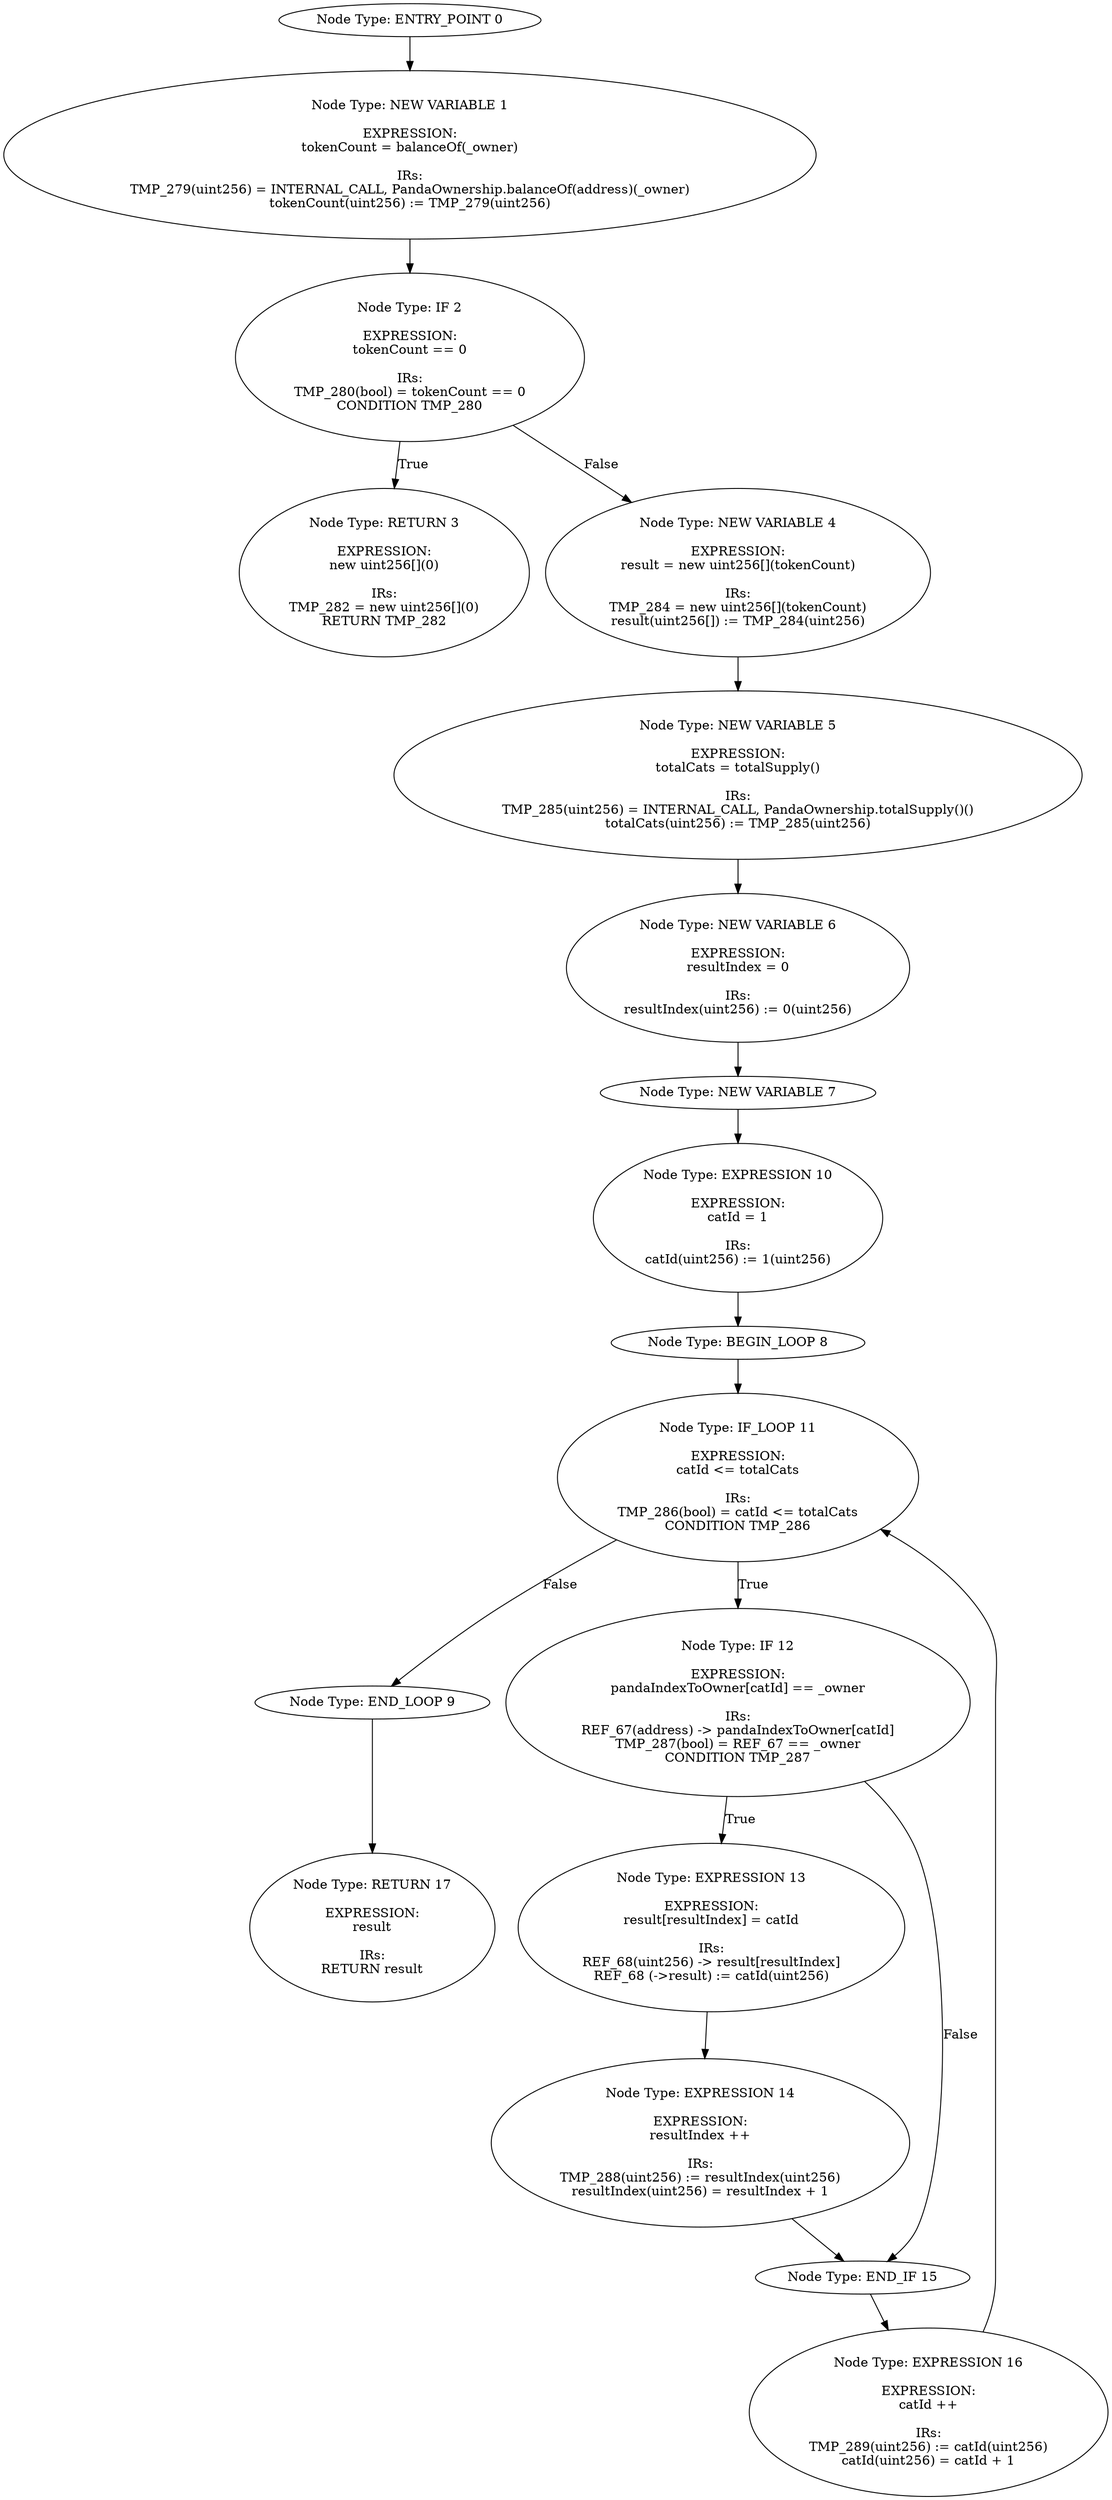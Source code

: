 digraph{
0[label="Node Type: ENTRY_POINT 0
"];
0->1;
1[label="Node Type: NEW VARIABLE 1

EXPRESSION:
tokenCount = balanceOf(_owner)

IRs:
TMP_279(uint256) = INTERNAL_CALL, PandaOwnership.balanceOf(address)(_owner)
tokenCount(uint256) := TMP_279(uint256)"];
1->2;
2[label="Node Type: IF 2

EXPRESSION:
tokenCount == 0

IRs:
TMP_280(bool) = tokenCount == 0
CONDITION TMP_280"];
2->3[label="True"];
2->4[label="False"];
3[label="Node Type: RETURN 3

EXPRESSION:
new uint256[](0)

IRs:
TMP_282 = new uint256[](0)
RETURN TMP_282"];
4[label="Node Type: NEW VARIABLE 4

EXPRESSION:
result = new uint256[](tokenCount)

IRs:
TMP_284 = new uint256[](tokenCount)
result(uint256[]) := TMP_284(uint256)"];
4->5;
5[label="Node Type: NEW VARIABLE 5

EXPRESSION:
totalCats = totalSupply()

IRs:
TMP_285(uint256) = INTERNAL_CALL, PandaOwnership.totalSupply()()
totalCats(uint256) := TMP_285(uint256)"];
5->6;
6[label="Node Type: NEW VARIABLE 6

EXPRESSION:
resultIndex = 0

IRs:
resultIndex(uint256) := 0(uint256)"];
6->7;
7[label="Node Type: NEW VARIABLE 7
"];
7->10;
8[label="Node Type: BEGIN_LOOP 8
"];
8->11;
9[label="Node Type: END_LOOP 9
"];
9->17;
10[label="Node Type: EXPRESSION 10

EXPRESSION:
catId = 1

IRs:
catId(uint256) := 1(uint256)"];
10->8;
11[label="Node Type: IF_LOOP 11

EXPRESSION:
catId <= totalCats

IRs:
TMP_286(bool) = catId <= totalCats
CONDITION TMP_286"];
11->12[label="True"];
11->9[label="False"];
12[label="Node Type: IF 12

EXPRESSION:
pandaIndexToOwner[catId] == _owner

IRs:
REF_67(address) -> pandaIndexToOwner[catId]
TMP_287(bool) = REF_67 == _owner
CONDITION TMP_287"];
12->13[label="True"];
12->15[label="False"];
13[label="Node Type: EXPRESSION 13

EXPRESSION:
result[resultIndex] = catId

IRs:
REF_68(uint256) -> result[resultIndex]
REF_68 (->result) := catId(uint256)"];
13->14;
14[label="Node Type: EXPRESSION 14

EXPRESSION:
resultIndex ++

IRs:
TMP_288(uint256) := resultIndex(uint256)
resultIndex(uint256) = resultIndex + 1"];
14->15;
15[label="Node Type: END_IF 15
"];
15->16;
16[label="Node Type: EXPRESSION 16

EXPRESSION:
catId ++

IRs:
TMP_289(uint256) := catId(uint256)
catId(uint256) = catId + 1"];
16->11;
17[label="Node Type: RETURN 17

EXPRESSION:
result

IRs:
RETURN result"];
}
